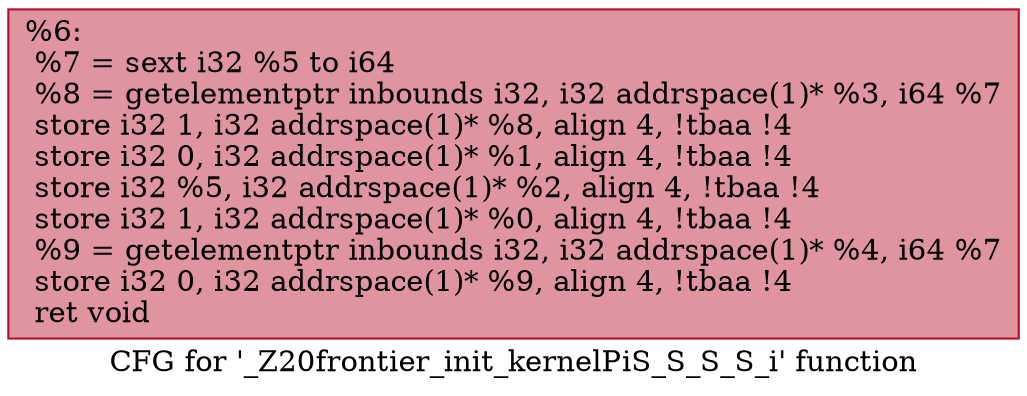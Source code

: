 digraph "CFG for '_Z20frontier_init_kernelPiS_S_S_S_i' function" {
	label="CFG for '_Z20frontier_init_kernelPiS_S_S_S_i' function";

	Node0x491fc70 [shape=record,color="#b70d28ff", style=filled, fillcolor="#b70d2870",label="{%6:\l  %7 = sext i32 %5 to i64\l  %8 = getelementptr inbounds i32, i32 addrspace(1)* %3, i64 %7\l  store i32 1, i32 addrspace(1)* %8, align 4, !tbaa !4\l  store i32 0, i32 addrspace(1)* %1, align 4, !tbaa !4\l  store i32 %5, i32 addrspace(1)* %2, align 4, !tbaa !4\l  store i32 1, i32 addrspace(1)* %0, align 4, !tbaa !4\l  %9 = getelementptr inbounds i32, i32 addrspace(1)* %4, i64 %7\l  store i32 0, i32 addrspace(1)* %9, align 4, !tbaa !4\l  ret void\l}"];
}
